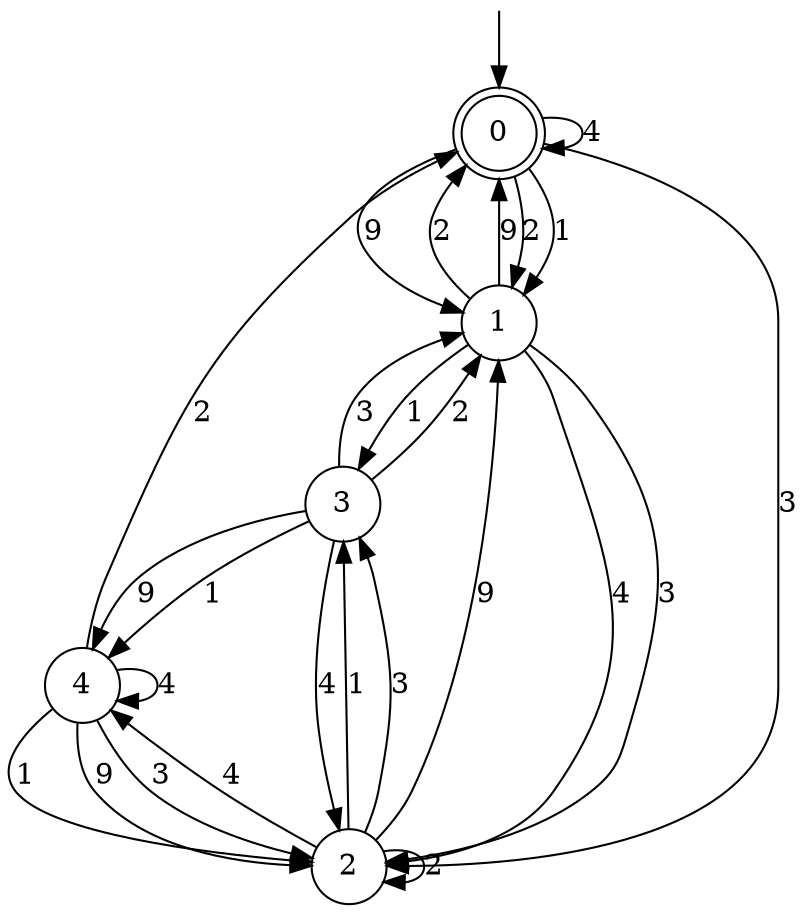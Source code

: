 digraph g {

	s0 [shape="doublecircle" label="0"];
	s1 [shape="circle" label="1"];
	s2 [shape="circle" label="2"];
	s3 [shape="circle" label="3"];
	s4 [shape="circle" label="4"];
	s0 -> s0 [label="4"];
	s0 -> s1 [label="2"];
	s0 -> s1 [label="1"];
	s0 -> s2 [label="3"];
	s0 -> s1 [label="9"];
	s1 -> s2 [label="4"];
	s1 -> s0 [label="2"];
	s1 -> s3 [label="1"];
	s1 -> s2 [label="3"];
	s1 -> s0 [label="9"];
	s2 -> s4 [label="4"];
	s2 -> s2 [label="2"];
	s2 -> s3 [label="1"];
	s2 -> s3 [label="3"];
	s2 -> s1 [label="9"];
	s3 -> s2 [label="4"];
	s3 -> s1 [label="2"];
	s3 -> s4 [label="1"];
	s3 -> s1 [label="3"];
	s3 -> s4 [label="9"];
	s4 -> s4 [label="4"];
	s4 -> s0 [label="2"];
	s4 -> s2 [label="1"];
	s4 -> s2 [label="3"];
	s4 -> s2 [label="9"];

__start0 [label="" shape="none" width="0" height="0"];
__start0 -> s0;

}
